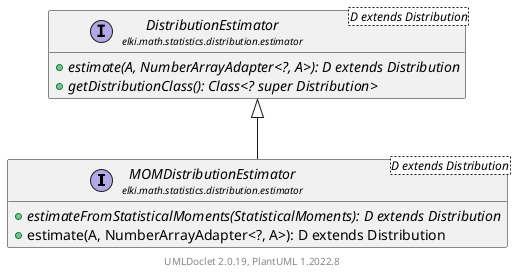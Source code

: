 @startuml
    remove .*\.(Instance|Par|Parameterizer|Factory)$
    set namespaceSeparator none
    hide empty fields
    hide empty methods

    interface "<size:14>MOMDistributionEstimator\n<size:10>elki.math.statistics.distribution.estimator" as elki.math.statistics.distribution.estimator.MOMDistributionEstimator<D extends Distribution> [[MOMDistributionEstimator.html]] {
        {abstract} +estimateFromStatisticalMoments(StatisticalMoments): D extends Distribution
        +estimate(A, NumberArrayAdapter<?, A>): D extends Distribution
    }

    interface "<size:14>DistributionEstimator\n<size:10>elki.math.statistics.distribution.estimator" as elki.math.statistics.distribution.estimator.DistributionEstimator<D extends Distribution> [[DistributionEstimator.html]] {
        {abstract} +estimate(A, NumberArrayAdapter<?, A>): D extends Distribution
        {abstract} +getDistributionClass(): Class<? super Distribution>
    }

    elki.math.statistics.distribution.estimator.DistributionEstimator <|-- elki.math.statistics.distribution.estimator.MOMDistributionEstimator

    center footer UMLDoclet 2.0.19, PlantUML 1.2022.8
@enduml
